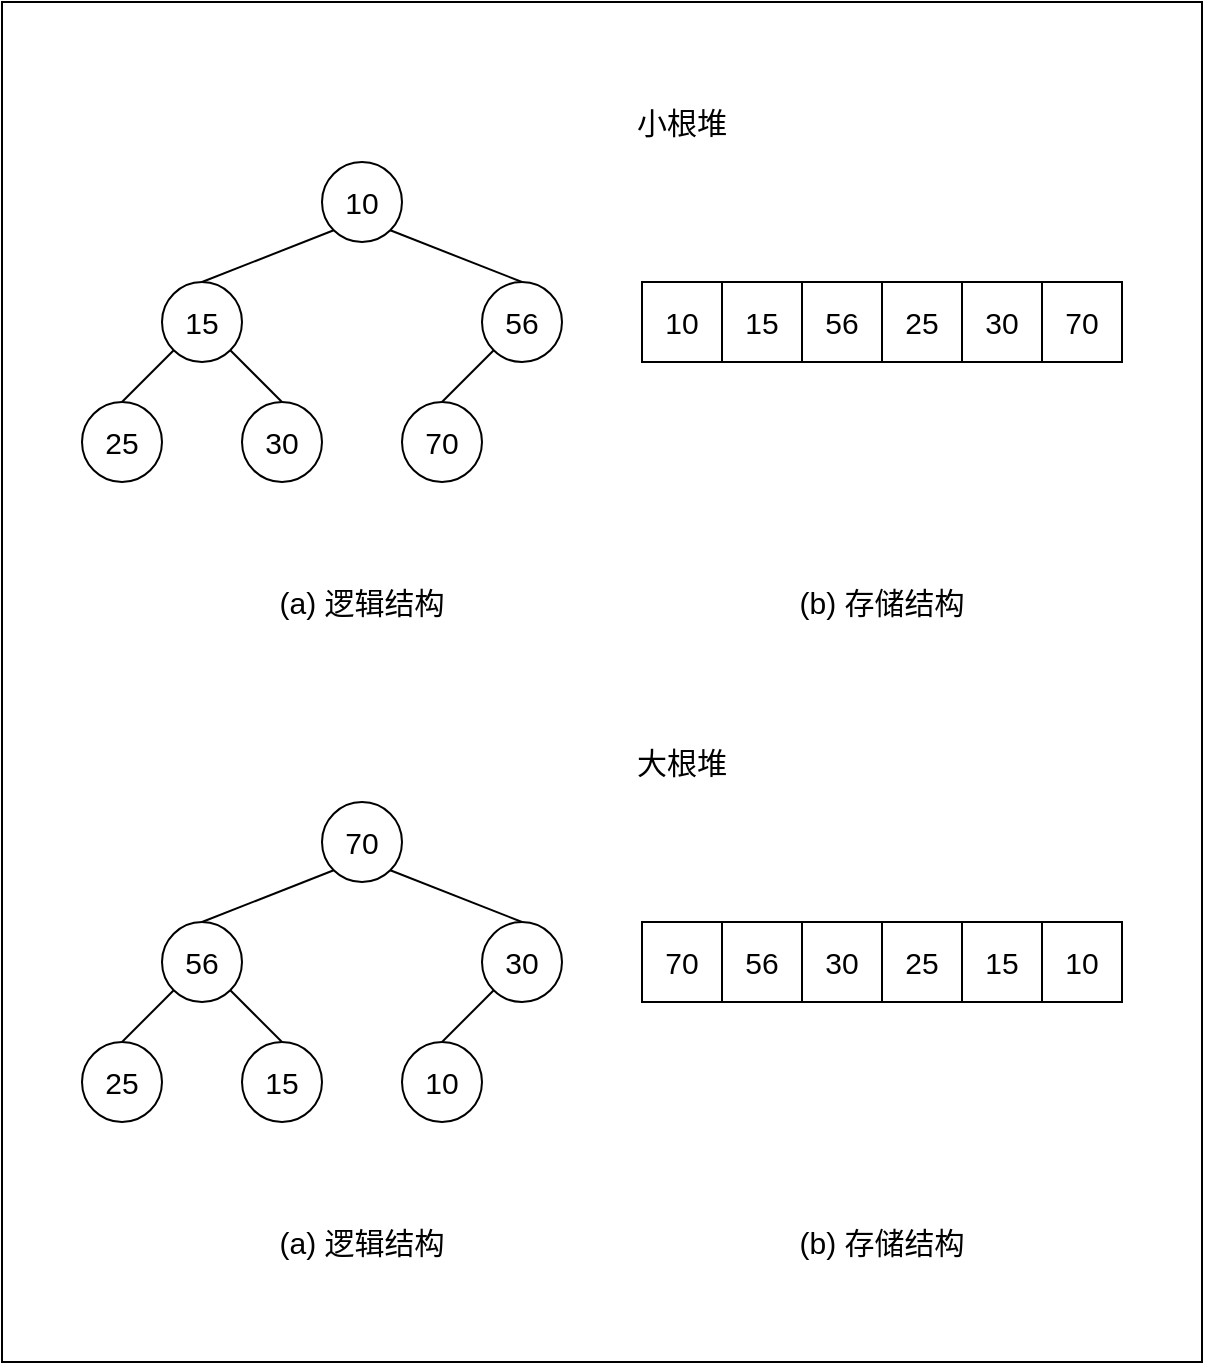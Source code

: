 <mxfile>
    <diagram id="iS8hSNMDv8PzNKKi20tg" name="Page-1">
        <mxGraphModel dx="598" dy="1340" grid="1" gridSize="10" guides="1" tooltips="1" connect="1" arrows="1" fold="1" page="1" pageScale="1" pageWidth="850" pageHeight="1100" math="0" shadow="0">
            <root>
                <mxCell id="0"/>
                <mxCell id="1" parent="0"/>
                <mxCell id="42" value="" style="rounded=0;whiteSpace=wrap;html=1;fontSize=15;" vertex="1" parent="1">
                    <mxGeometry y="480" width="600" height="680" as="geometry"/>
                </mxCell>
                <mxCell id="2" value="&lt;font style=&quot;font-size: 15px;&quot;&gt;10&lt;/font&gt;" style="ellipse;whiteSpace=wrap;html=1;aspect=fixed;" vertex="1" parent="1">
                    <mxGeometry x="160" y="560" width="40" height="40" as="geometry"/>
                </mxCell>
                <mxCell id="3" value="&lt;font style=&quot;font-size: 15px;&quot;&gt;15&lt;/font&gt;" style="ellipse;whiteSpace=wrap;html=1;aspect=fixed;" vertex="1" parent="1">
                    <mxGeometry x="80" y="620" width="40" height="40" as="geometry"/>
                </mxCell>
                <mxCell id="4" value="&lt;font style=&quot;font-size: 15px;&quot;&gt;56&lt;/font&gt;" style="ellipse;whiteSpace=wrap;html=1;aspect=fixed;" vertex="1" parent="1">
                    <mxGeometry x="240" y="620" width="40" height="40" as="geometry"/>
                </mxCell>
                <mxCell id="5" value="&lt;font style=&quot;font-size: 15px;&quot;&gt;25&lt;/font&gt;" style="ellipse;whiteSpace=wrap;html=1;aspect=fixed;" vertex="1" parent="1">
                    <mxGeometry x="40" y="680" width="40" height="40" as="geometry"/>
                </mxCell>
                <mxCell id="6" value="&lt;font style=&quot;font-size: 15px;&quot;&gt;30&lt;/font&gt;" style="ellipse;whiteSpace=wrap;html=1;aspect=fixed;" vertex="1" parent="1">
                    <mxGeometry x="120" y="680" width="40" height="40" as="geometry"/>
                </mxCell>
                <mxCell id="7" value="&lt;font style=&quot;font-size: 15px;&quot;&gt;70&lt;/font&gt;" style="ellipse;whiteSpace=wrap;html=1;aspect=fixed;" vertex="1" parent="1">
                    <mxGeometry x="200" y="680" width="40" height="40" as="geometry"/>
                </mxCell>
                <mxCell id="8" value="" style="endArrow=none;html=1;fontSize=15;entryX=0;entryY=1;entryDx=0;entryDy=0;exitX=0.5;exitY=0;exitDx=0;exitDy=0;" edge="1" parent="1" source="3" target="2">
                    <mxGeometry width="50" height="50" relative="1" as="geometry">
                        <mxPoint x="110" y="640" as="sourcePoint"/>
                        <mxPoint x="160" y="590" as="targetPoint"/>
                    </mxGeometry>
                </mxCell>
                <mxCell id="9" value="" style="endArrow=none;html=1;fontSize=15;entryX=1;entryY=1;entryDx=0;entryDy=0;exitX=0.5;exitY=0;exitDx=0;exitDy=0;" edge="1" parent="1" source="4" target="2">
                    <mxGeometry width="50" height="50" relative="1" as="geometry">
                        <mxPoint x="150" y="640" as="sourcePoint"/>
                        <mxPoint x="200" y="590" as="targetPoint"/>
                    </mxGeometry>
                </mxCell>
                <mxCell id="10" value="" style="endArrow=none;html=1;fontSize=15;entryX=0;entryY=1;entryDx=0;entryDy=0;exitX=0.5;exitY=0;exitDx=0;exitDy=0;" edge="1" parent="1" source="5" target="3">
                    <mxGeometry width="50" height="50" relative="1" as="geometry">
                        <mxPoint x="100" y="700" as="sourcePoint"/>
                        <mxPoint x="150" y="650" as="targetPoint"/>
                    </mxGeometry>
                </mxCell>
                <mxCell id="11" value="" style="endArrow=none;html=1;fontSize=15;entryX=1;entryY=1;entryDx=0;entryDy=0;exitX=0.5;exitY=0;exitDx=0;exitDy=0;" edge="1" parent="1" source="6" target="3">
                    <mxGeometry width="50" height="50" relative="1" as="geometry">
                        <mxPoint x="100" y="700" as="sourcePoint"/>
                        <mxPoint x="150" y="650" as="targetPoint"/>
                    </mxGeometry>
                </mxCell>
                <mxCell id="12" value="" style="endArrow=none;html=1;fontSize=15;entryX=0;entryY=1;entryDx=0;entryDy=0;exitX=0.5;exitY=0;exitDx=0;exitDy=0;" edge="1" parent="1" source="7" target="4">
                    <mxGeometry width="50" height="50" relative="1" as="geometry">
                        <mxPoint x="190" y="670" as="sourcePoint"/>
                        <mxPoint x="240" y="620" as="targetPoint"/>
                    </mxGeometry>
                </mxCell>
                <mxCell id="13" value="10" style="whiteSpace=wrap;html=1;aspect=fixed;fontSize=15;" vertex="1" parent="1">
                    <mxGeometry x="320" y="620" width="40" height="40" as="geometry"/>
                </mxCell>
                <mxCell id="14" value="15" style="whiteSpace=wrap;html=1;aspect=fixed;fontSize=15;" vertex="1" parent="1">
                    <mxGeometry x="360" y="620" width="40" height="40" as="geometry"/>
                </mxCell>
                <mxCell id="15" value="56" style="whiteSpace=wrap;html=1;aspect=fixed;fontSize=15;" vertex="1" parent="1">
                    <mxGeometry x="400" y="620" width="40" height="40" as="geometry"/>
                </mxCell>
                <mxCell id="16" value="25" style="whiteSpace=wrap;html=1;aspect=fixed;fontSize=15;" vertex="1" parent="1">
                    <mxGeometry x="440" y="620" width="40" height="40" as="geometry"/>
                </mxCell>
                <mxCell id="17" value="30" style="whiteSpace=wrap;html=1;aspect=fixed;fontSize=15;" vertex="1" parent="1">
                    <mxGeometry x="480" y="620" width="40" height="40" as="geometry"/>
                </mxCell>
                <mxCell id="18" value="70" style="whiteSpace=wrap;html=1;aspect=fixed;fontSize=15;" vertex="1" parent="1">
                    <mxGeometry x="520" y="620" width="40" height="40" as="geometry"/>
                </mxCell>
                <mxCell id="19" value="(a) 逻辑结构" style="text;html=1;strokeColor=none;fillColor=none;align=center;verticalAlign=middle;whiteSpace=wrap;rounded=0;fontSize=15;" vertex="1" parent="1">
                    <mxGeometry x="120" y="760" width="120" height="40" as="geometry"/>
                </mxCell>
                <mxCell id="20" value="(b) 存储结构" style="text;html=1;strokeColor=none;fillColor=none;align=center;verticalAlign=middle;whiteSpace=wrap;rounded=0;fontSize=15;" vertex="1" parent="1">
                    <mxGeometry x="380" y="760" width="120" height="40" as="geometry"/>
                </mxCell>
                <mxCell id="21" value="&lt;font style=&quot;font-size: 15px;&quot;&gt;70&lt;/font&gt;" style="ellipse;whiteSpace=wrap;html=1;aspect=fixed;" vertex="1" parent="1">
                    <mxGeometry x="160" y="880" width="40" height="40" as="geometry"/>
                </mxCell>
                <mxCell id="22" value="&lt;font style=&quot;font-size: 15px;&quot;&gt;56&lt;/font&gt;" style="ellipse;whiteSpace=wrap;html=1;aspect=fixed;" vertex="1" parent="1">
                    <mxGeometry x="80" y="940" width="40" height="40" as="geometry"/>
                </mxCell>
                <mxCell id="23" value="&lt;font style=&quot;font-size: 15px;&quot;&gt;30&lt;/font&gt;" style="ellipse;whiteSpace=wrap;html=1;aspect=fixed;" vertex="1" parent="1">
                    <mxGeometry x="240" y="940" width="40" height="40" as="geometry"/>
                </mxCell>
                <mxCell id="24" value="&lt;font style=&quot;font-size: 15px;&quot;&gt;25&lt;/font&gt;" style="ellipse;whiteSpace=wrap;html=1;aspect=fixed;" vertex="1" parent="1">
                    <mxGeometry x="40" y="1000" width="40" height="40" as="geometry"/>
                </mxCell>
                <mxCell id="25" value="&lt;font style=&quot;font-size: 15px;&quot;&gt;15&lt;/font&gt;" style="ellipse;whiteSpace=wrap;html=1;aspect=fixed;" vertex="1" parent="1">
                    <mxGeometry x="120" y="1000" width="40" height="40" as="geometry"/>
                </mxCell>
                <mxCell id="26" value="&lt;font style=&quot;font-size: 15px;&quot;&gt;10&lt;/font&gt;" style="ellipse;whiteSpace=wrap;html=1;aspect=fixed;" vertex="1" parent="1">
                    <mxGeometry x="200" y="1000" width="40" height="40" as="geometry"/>
                </mxCell>
                <mxCell id="27" value="" style="endArrow=none;html=1;fontSize=15;entryX=0;entryY=1;entryDx=0;entryDy=0;exitX=0.5;exitY=0;exitDx=0;exitDy=0;" edge="1" parent="1" source="22" target="21">
                    <mxGeometry width="50" height="50" relative="1" as="geometry">
                        <mxPoint x="110" y="960" as="sourcePoint"/>
                        <mxPoint x="160" y="910" as="targetPoint"/>
                    </mxGeometry>
                </mxCell>
                <mxCell id="28" value="" style="endArrow=none;html=1;fontSize=15;entryX=1;entryY=1;entryDx=0;entryDy=0;exitX=0.5;exitY=0;exitDx=0;exitDy=0;" edge="1" parent="1" source="23" target="21">
                    <mxGeometry width="50" height="50" relative="1" as="geometry">
                        <mxPoint x="150" y="960" as="sourcePoint"/>
                        <mxPoint x="200" y="910" as="targetPoint"/>
                    </mxGeometry>
                </mxCell>
                <mxCell id="29" value="" style="endArrow=none;html=1;fontSize=15;entryX=0;entryY=1;entryDx=0;entryDy=0;exitX=0.5;exitY=0;exitDx=0;exitDy=0;" edge="1" parent="1" source="24" target="22">
                    <mxGeometry width="50" height="50" relative="1" as="geometry">
                        <mxPoint x="100" y="1020" as="sourcePoint"/>
                        <mxPoint x="150" y="970" as="targetPoint"/>
                    </mxGeometry>
                </mxCell>
                <mxCell id="30" value="" style="endArrow=none;html=1;fontSize=15;entryX=1;entryY=1;entryDx=0;entryDy=0;exitX=0.5;exitY=0;exitDx=0;exitDy=0;" edge="1" parent="1" source="25" target="22">
                    <mxGeometry width="50" height="50" relative="1" as="geometry">
                        <mxPoint x="100" y="1020" as="sourcePoint"/>
                        <mxPoint x="150" y="970" as="targetPoint"/>
                    </mxGeometry>
                </mxCell>
                <mxCell id="31" value="" style="endArrow=none;html=1;fontSize=15;entryX=0;entryY=1;entryDx=0;entryDy=0;exitX=0.5;exitY=0;exitDx=0;exitDy=0;" edge="1" parent="1" source="26" target="23">
                    <mxGeometry width="50" height="50" relative="1" as="geometry">
                        <mxPoint x="190" y="990" as="sourcePoint"/>
                        <mxPoint x="240" y="940" as="targetPoint"/>
                    </mxGeometry>
                </mxCell>
                <mxCell id="32" value="70" style="whiteSpace=wrap;html=1;aspect=fixed;fontSize=15;" vertex="1" parent="1">
                    <mxGeometry x="320" y="940" width="40" height="40" as="geometry"/>
                </mxCell>
                <mxCell id="33" value="56" style="whiteSpace=wrap;html=1;aspect=fixed;fontSize=15;" vertex="1" parent="1">
                    <mxGeometry x="360" y="940" width="40" height="40" as="geometry"/>
                </mxCell>
                <mxCell id="34" value="30" style="whiteSpace=wrap;html=1;aspect=fixed;fontSize=15;" vertex="1" parent="1">
                    <mxGeometry x="400" y="940" width="40" height="40" as="geometry"/>
                </mxCell>
                <mxCell id="35" value="25" style="whiteSpace=wrap;html=1;aspect=fixed;fontSize=15;" vertex="1" parent="1">
                    <mxGeometry x="440" y="940" width="40" height="40" as="geometry"/>
                </mxCell>
                <mxCell id="36" value="15" style="whiteSpace=wrap;html=1;aspect=fixed;fontSize=15;" vertex="1" parent="1">
                    <mxGeometry x="480" y="940" width="40" height="40" as="geometry"/>
                </mxCell>
                <mxCell id="37" value="10" style="whiteSpace=wrap;html=1;aspect=fixed;fontSize=15;" vertex="1" parent="1">
                    <mxGeometry x="520" y="940" width="40" height="40" as="geometry"/>
                </mxCell>
                <mxCell id="38" value="(a) 逻辑结构" style="text;html=1;strokeColor=none;fillColor=none;align=center;verticalAlign=middle;whiteSpace=wrap;rounded=0;fontSize=15;" vertex="1" parent="1">
                    <mxGeometry x="120" y="1080" width="120" height="40" as="geometry"/>
                </mxCell>
                <mxCell id="39" value="(b) 存储结构" style="text;html=1;strokeColor=none;fillColor=none;align=center;verticalAlign=middle;whiteSpace=wrap;rounded=0;fontSize=15;" vertex="1" parent="1">
                    <mxGeometry x="380" y="1080" width="120" height="40" as="geometry"/>
                </mxCell>
                <mxCell id="40" value="小根堆" style="text;html=1;strokeColor=none;fillColor=none;align=center;verticalAlign=middle;whiteSpace=wrap;rounded=0;fontSize=15;" vertex="1" parent="1">
                    <mxGeometry x="300" y="520" width="80" height="40" as="geometry"/>
                </mxCell>
                <mxCell id="41" value="大根堆" style="text;html=1;strokeColor=none;fillColor=none;align=center;verticalAlign=middle;whiteSpace=wrap;rounded=0;fontSize=15;" vertex="1" parent="1">
                    <mxGeometry x="300" y="840" width="80" height="40" as="geometry"/>
                </mxCell>
            </root>
        </mxGraphModel>
    </diagram>
</mxfile>